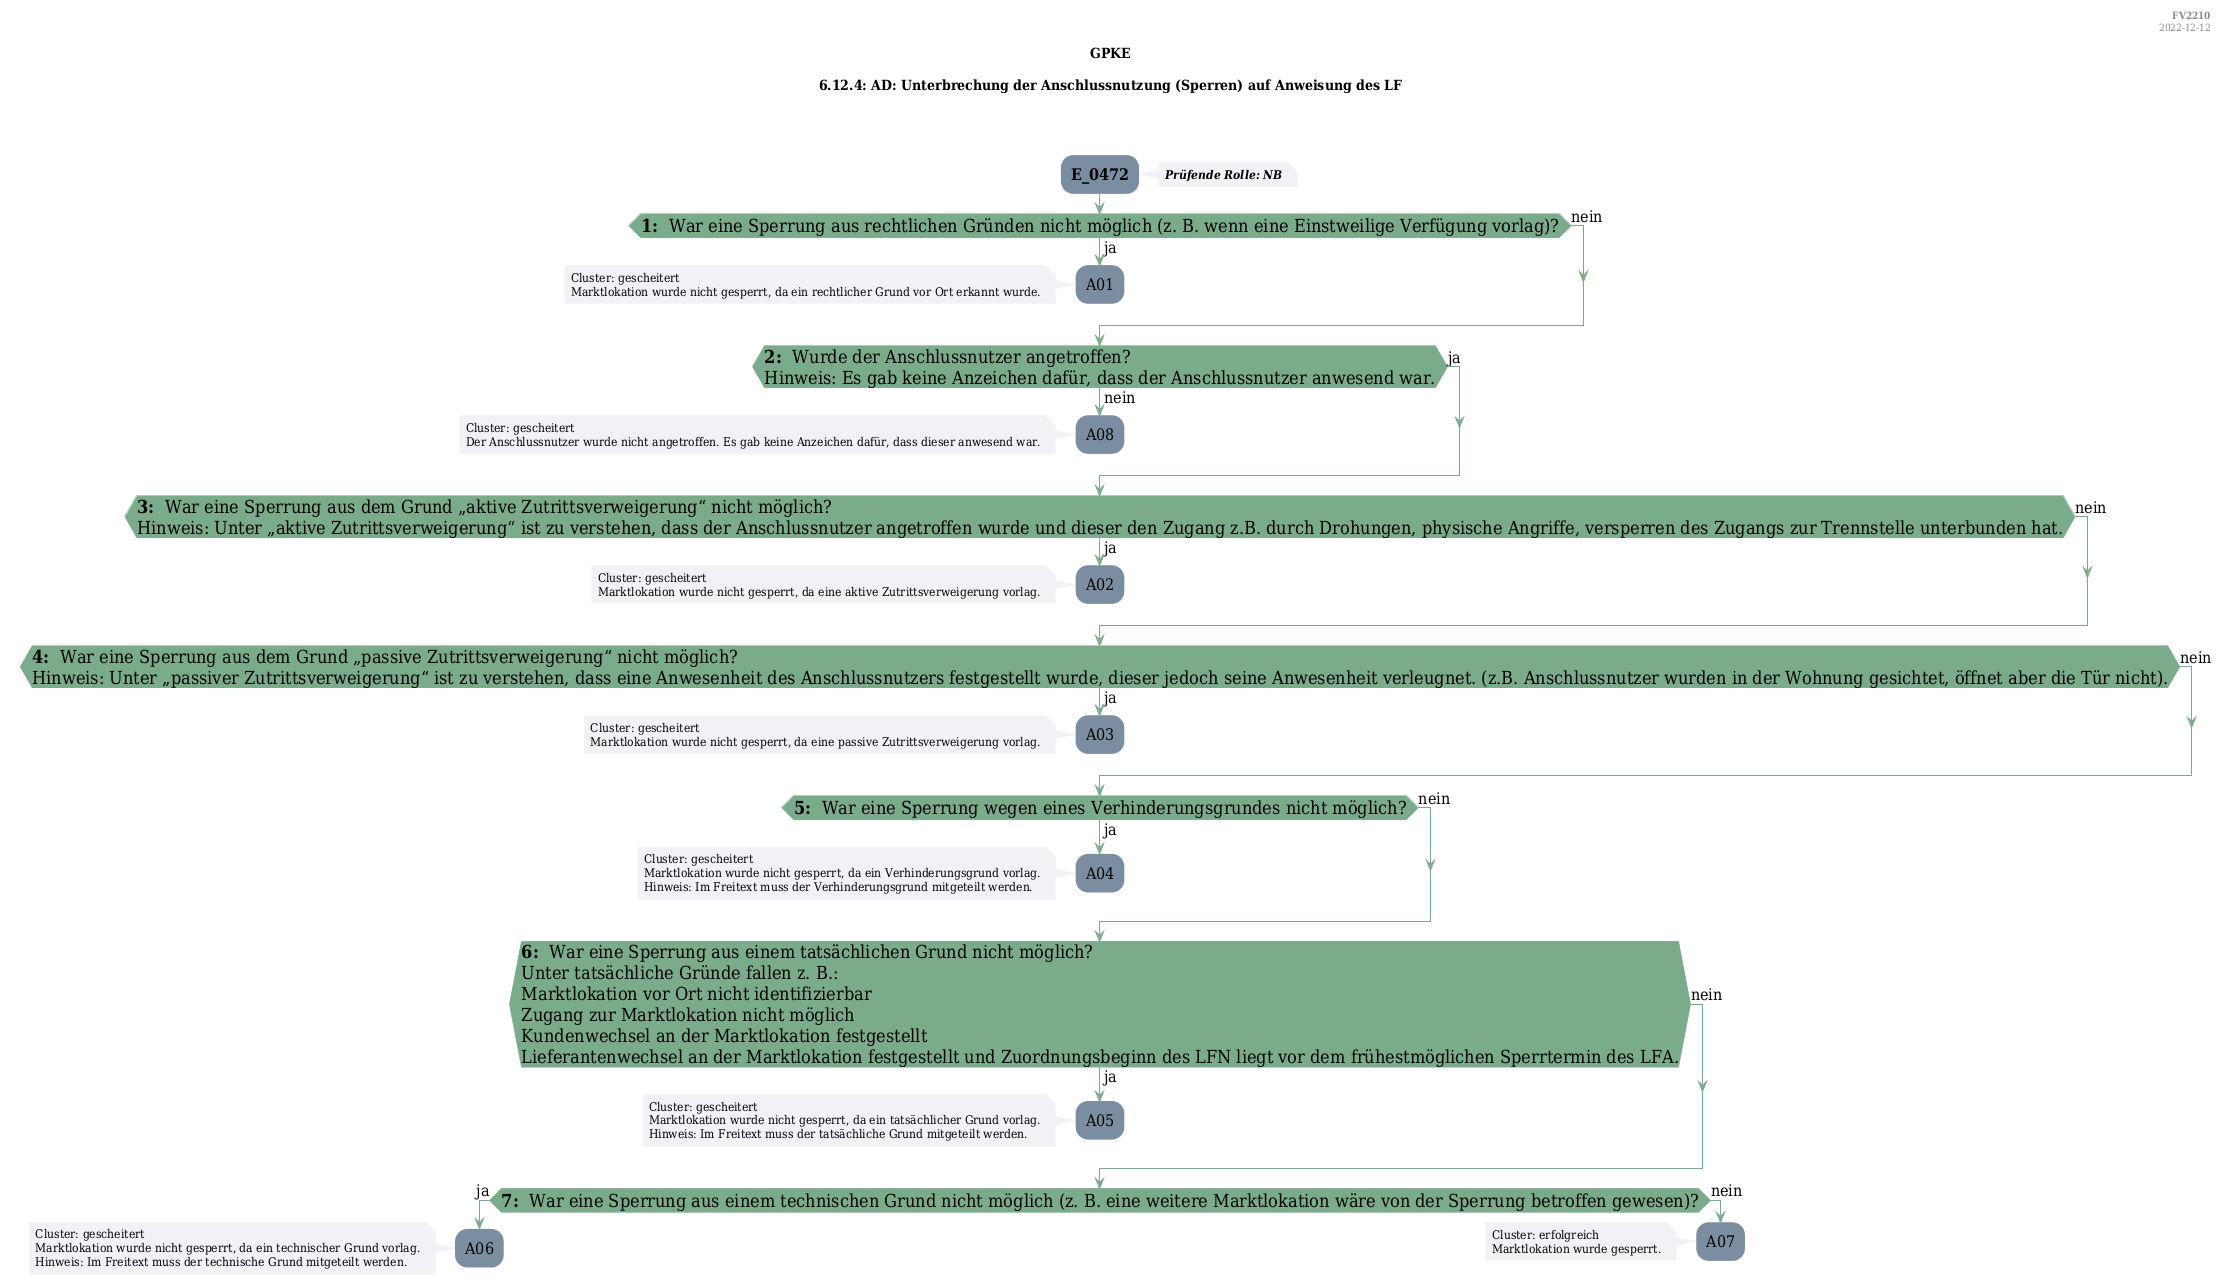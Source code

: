 @startuml
skinparam Shadowing false
skinparam NoteBorderColor #f3f1f6
skinparam NoteBackgroundColor #f3f1f6
skinparam NoteFontSize 12
skinparam ActivityBorderColor none
skinparam ActivityBackgroundColor #7a8da1
skinparam ActivityFontSize 16
skinparam ArrowColor #7aab8a
skinparam ArrowFontSize 16
skinparam ActivityDiamondBackgroundColor #7aab8a
skinparam ActivityDiamondBorderColor #7aab8a
skinparam ActivityDiamondFontSize 18
skinparam defaultFontName DejaVu Serif Condensed
skinparam ActivityEndColor #669580

header
<b>FV2210
2022-12-12
endheader

title
GPKE

6.12.4: AD: Unterbrechung der Anschlussnutzung (Sperren) auf Anweisung des LF



end title
:<b>E_0472</b>;
note right
<b><i>Prüfende Rolle: NB
end note

if (<b>1: </b> War eine Sperrung aus rechtlichen Gründen nicht möglich (z. B. wenn eine Einstweilige Verfügung vorlag&#41;?) then (ja)
    :A01;
    note left
        Cluster: gescheitert
        Marktlokation wurde nicht gesperrt, da ein rechtlicher Grund vor Ort erkannt wurde.
    endnote
    kill;
else (nein)
endif
if (<b>2: </b> Wurde der Anschlussnutzer angetroffen?
Hinweis: Es gab keine Anzeichen dafür, dass der Anschlussnutzer anwesend war.) then (ja)
else (nein)
    :A08;
    note left
        Cluster: gescheitert
        Der Anschlussnutzer wurde nicht angetroffen. Es gab keine Anzeichen dafür, dass dieser anwesend war.
    endnote
    kill;
endif
if (<b>3: </b> War eine Sperrung aus dem Grund „aktive Zutrittsverweigerung“ nicht möglich?
Hinweis: Unter „aktive Zutrittsverweigerung“ ist zu verstehen, dass der Anschlussnutzer angetroffen wurde und dieser den Zugang z.B. durch Drohungen, physische Angriffe, versperren des Zugangs zur Trennstelle unterbunden hat.) then (ja)
    :A02;
    note left
        Cluster: gescheitert
        Marktlokation wurde nicht gesperrt, da eine aktive Zutrittsverweigerung vorlag.
    endnote
    kill;
else (nein)
endif
if (<b>4: </b> War eine Sperrung aus dem Grund „passive Zutrittsverweigerung“ nicht möglich?
Hinweis: Unter „passiver Zutrittsverweigerung“ ist zu verstehen, dass eine Anwesenheit des Anschlussnutzers festgestellt wurde, dieser jedoch seine Anwesenheit verleugnet. (z.B. Anschlussnutzer wurden in der Wohnung gesichtet, öffnet aber die Tür nicht&#41;.) then (ja)
    :A03;
    note left
        Cluster: gescheitert
        Marktlokation wurde nicht gesperrt, da eine passive Zutrittsverweigerung vorlag.
    endnote
    kill;
else (nein)
endif
if (<b>5: </b> War eine Sperrung wegen eines Verhinderungsgrundes nicht möglich?) then (ja)
    :A04;
    note left
        Cluster: gescheitert
        Marktlokation wurde nicht gesperrt, da ein Verhinderungsgrund vorlag.
        Hinweis: Im Freitext muss der Verhinderungsgrund mitgeteilt werden.
    endnote
    kill;
else (nein)
endif
if (<b>6: </b> War eine Sperrung aus einem tatsächlichen Grund nicht möglich?
Unter tatsächliche Gründe fallen z. B.:
Marktlokation vor Ort nicht identifizierbar
Zugang zur Marktlokation nicht möglich
Kundenwechsel an der Marktlokation festgestellt
Lieferantenwechsel an der Marktlokation festgestellt und Zuordnungsbeginn des LFN liegt vor dem frühestmöglichen Sperrtermin des LFA.) then (ja)
    :A05;
    note left
        Cluster: gescheitert
        Marktlokation wurde nicht gesperrt, da ein tatsächlicher Grund vorlag.
        Hinweis: Im Freitext muss der tatsächliche Grund mitgeteilt werden.
    endnote
    kill;
else (nein)
endif
if (<b>7: </b> War eine Sperrung aus einem technischen Grund nicht möglich (z. B. eine weitere Marktlokation wäre von der Sperrung betroffen gewesen&#41;?) then (ja)
    :A06;
    note left
        Cluster: gescheitert
        Marktlokation wurde nicht gesperrt, da ein technischer Grund vorlag.
        Hinweis: Im Freitext muss der technische Grund mitgeteilt werden.
    endnote
    kill;
else (nein)
    :A07;
    note left
        Cluster: erfolgreich
        Marktlokation wurde gesperrt.
    endnote
    kill;
endif

@enduml
